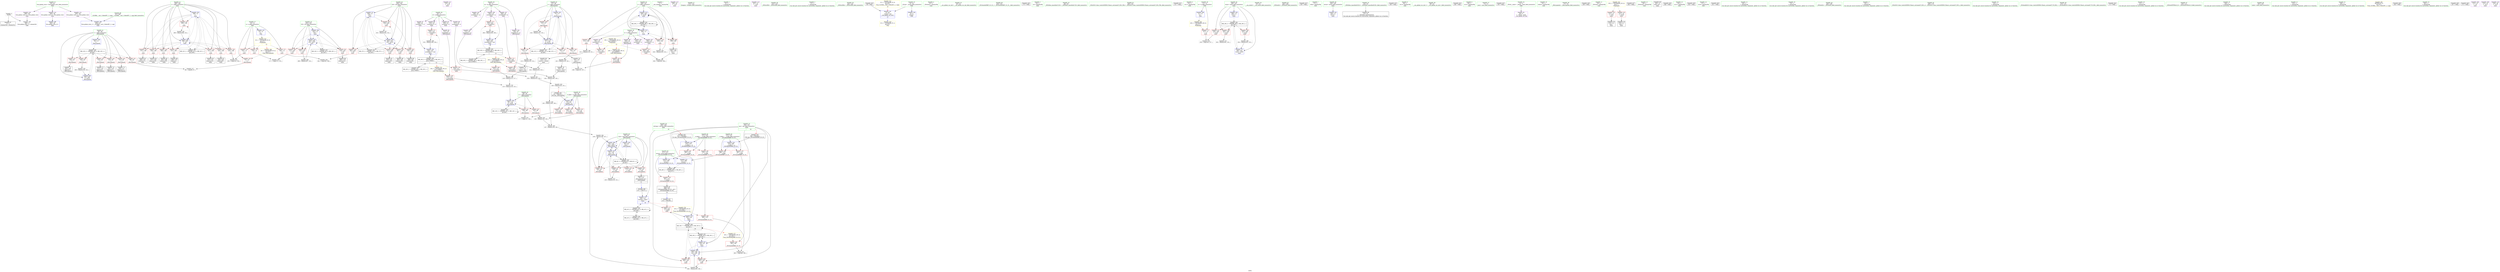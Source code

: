 digraph "SVFG" {
	label="SVFG";

	Node0x557eec2b1860 [shape=record,color=grey,label="{NodeID: 0\nNullPtr}"];
	Node0x557eec2b1860 -> Node0x557eec2c73a0[style=solid];
	Node0x557eec2b1860 -> Node0x557eec2ce980[style=solid];
	Node0x557eec2c8d30 [shape=record,color=blue,label="{NodeID: 194\n85\<--12\ni\<--\n_Z8tryspeedx\n}"];
	Node0x557eec2c8d30 -> Node0x557eec2e8570[style=dashed];
	Node0x557eec2c56b0 [shape=record,color=purple,label="{NodeID: 111\n219\<--30\n\<--.str.4\nmain\n}"];
	Node0x557eec2c3f80 [shape=record,color=green,label="{NodeID: 28\n16\<--17\nd\<--d_field_insensitive\nGlob }"];
	Node0x557eec2c3f80 -> Node0x557eec2c89f0[style=solid];
	Node0x557eec2c3f80 -> Node0x557eec2c8ac0[style=solid];
	Node0x557eec2c3f80 -> Node0x557eec2c5aa0[style=solid];
	Node0x557eec2c3f80 -> Node0x557eec2c5b70[style=solid];
	Node0x557eec2c3f80 -> Node0x557eec2c5c40[style=solid];
	Node0x557eec2d7360 [shape=record,color=grey,label="{NodeID: 305\n330 = Binary(329, 155, )\n}"];
	Node0x557eec2d7360 -> Node0x557eec2d0e10[style=solid];
	Node0x557eec2cbf20 [shape=record,color=red,label="{NodeID: 139\n141\<--87\n\<--j\n_Z8tryspeedx\n}"];
	Node0x557eec2cbf20 -> Node0x557eec2d74e0[style=solid];
	Node0x557eec2c6960 [shape=record,color=green,label="{NodeID: 56\n208\<--209\nref.tmp\<--ref.tmp_field_insensitive\nmain\n|{|<s1>16}}"];
	Node0x557eec2c6960 -> Node0x557eec2d0c70[style=solid];
	Node0x557eec2c6960:s1 -> Node0x557eec304290[style=solid,color=red];
	Node0x557eec2e5e70 [shape=record,color=black,label="{NodeID: 333\nMR_35V_2 = PHI(MR_35V_4, MR_35V_1, )\npts\{203 \}\n}"];
	Node0x557eec2e5e70 -> Node0x557eec2c9890[style=dashed];
	Node0x557eec2cd5e0 [shape=record,color=red,label="{NodeID: 167\n334\<--204\n\<--i29\nmain\n}"];
	Node0x557eec2cd5e0 -> Node0x557eec2d7660[style=solid];
	Node0x557eec2c81d0 [shape=record,color=black,label="{NodeID: 84\n257\<--256\nidxprom16\<--\nmain\n}"];
	Node0x557eec2c24d0 [shape=record,color=green,label="{NodeID: 1\n7\<--1\n__dso_handle\<--dummyObj\nGlob }"];
	Node0x557eec2c8e00 [shape=record,color=blue,label="{NodeID: 195\n87\<--12\nj\<--\n_Z8tryspeedx\n}"];
	Node0x557eec2c8e00 -> Node0x557eec2cbd80[style=dashed];
	Node0x557eec2c8e00 -> Node0x557eec2cbe50[style=dashed];
	Node0x557eec2c8e00 -> Node0x557eec2cbf20[style=dashed];
	Node0x557eec2c8e00 -> Node0x557eec2cbff0[style=dashed];
	Node0x557eec2c8e00 -> Node0x557eec2c9140[style=dashed];
	Node0x557eec2c8e00 -> Node0x557eec2e8a70[style=dashed];
	Node0x557eec2c5780 [shape=record,color=purple,label="{NodeID: 112\n338\<--35\n\<--.str.5\nmain\n}"];
	Node0x557eec2c4080 [shape=record,color=green,label="{NodeID: 29\n18\<--19\nh\<--h_field_insensitive\nGlob }"];
	Node0x557eec2c4080 -> Node0x557eec2c5d10[style=solid];
	Node0x557eec2c4080 -> Node0x557eec2c5de0[style=solid];
	Node0x557eec2c4080 -> Node0x557eec2c5eb0[style=solid];
	Node0x557eec2c4080 -> Node0x557eec2c5f80[style=solid];
	Node0x557eec2d74e0 [shape=record,color=grey,label="{NodeID: 306\n142 = Binary(116, 141, )\n}"];
	Node0x557eec2d74e0 -> Node0x557eec2c7b50[style=solid];
	Node0x557eec2cbff0 [shape=record,color=red,label="{NodeID: 140\n153\<--87\n\<--j\n_Z8tryspeedx\n}"];
	Node0x557eec2cbff0 -> Node0x557eec2d6a60[style=solid];
	Node0x557eec2c6a30 [shape=record,color=green,label="{NodeID: 57\n215\<--216\nfreopen\<--freopen_field_insensitive\n}"];
	Node0x557eec2e6370 [shape=record,color=black,label="{NodeID: 334\nMR_37V_2 = PHI(MR_37V_4, MR_37V_1, )\npts\{205 \}\n}"];
	Node0x557eec2e6370 -> Node0x557eec2c9b00[style=dashed];
	Node0x557eec2cd6b0 [shape=record,color=red,label="{NodeID: 168\n299\<--206\n\<--j\nmain\n}"];
	Node0x557eec2cd6b0 -> Node0x557eec2c8440[style=solid];
	Node0x557eec2c82a0 [shape=record,color=black,label="{NodeID: 85\n261\<--260\nidxprom18\<--\nmain\n}"];
	Node0x557eec2b0890 [shape=record,color=green,label="{NodeID: 2\n9\<--1\n\<--dummyObj\nCan only get source location for instruction, argument, global var or function.}"];
	Node0x557eec2c8ed0 [shape=record,color=blue,label="{NodeID: 196\n89\<--123\nc\<--mul9\n_Z8tryspeedx\n}"];
	Node0x557eec2c8ed0 -> Node0x557eec2cc0c0[style=dashed];
	Node0x557eec2c8ed0 -> Node0x557eec2cc190[style=dashed];
	Node0x557eec2c8ed0 -> Node0x557eec2c8ed0[style=dashed];
	Node0x557eec2c8ed0 -> Node0x557eec2e8f70[style=dashed];
	Node0x557eec2c5850 [shape=record,color=purple,label="{NodeID: 113\n347\<--37\n\<--.str.6\nmain\n}"];
	Node0x557eec2c4180 [shape=record,color=green,label="{NodeID: 30\n20\<--21\nm\<--m_field_insensitive\nGlob }"];
	Node0x557eec2c4180 -> Node0x557eec2c6050[style=solid];
	Node0x557eec2c4180 -> Node0x557eec2c6120[style=solid];
	Node0x557eec2c4180 -> Node0x557eec2c61f0[style=solid];
	Node0x557eec2c4180 -> Node0x557eec2c52a0[style=solid];
	Node0x557eec2c4180 -> Node0x557eec2c5370[style=solid];
	Node0x557eec2d7660 [shape=record,color=grey,label="{NodeID: 307\n335 = Binary(334, 155, )\n}"];
	Node0x557eec2d7660 -> Node0x557eec2d0ee0[style=solid];
	Node0x557eec2cc0c0 [shape=record,color=red,label="{NodeID: 141\n126\<--89\n\<--c\n_Z8tryspeedx\n}"];
	Node0x557eec2cc0c0 -> Node0x557eec2d8b60[style=solid];
	Node0x557eec2c6b30 [shape=record,color=green,label="{NodeID: 58\n222\<--223\n_ZNSirsERi\<--_ZNSirsERi_field_insensitive\n}"];
	Node0x557eec2e6870 [shape=record,color=black,label="{NodeID: 335\nMR_39V_2 = PHI(MR_39V_3, MR_39V_1, )\npts\{207 \}\n}"];
	Node0x557eec2e6870 -> Node0x557eec2d0ba0[style=dashed];
	Node0x557eec2e6870 -> Node0x557eec2e6870[style=dashed];
	Node0x557eec2cd780 [shape=record,color=red,label="{NodeID: 169\n311\<--206\n\<--j\nmain\n}"];
	Node0x557eec2cd780 -> Node0x557eec2d65e0[style=solid];
	Node0x557eec2c8370 [shape=record,color=black,label="{NodeID: 86\n280\<--279\nidxprom24\<--\nmain\n}"];
	Node0x557eec2b7430 [shape=record,color=green,label="{NodeID: 3\n12\<--1\n\<--dummyObj\nCan only get source location for instruction, argument, global var or function.}"];
	Node0x557eec2c8fa0 [shape=record,color=blue,label="{NodeID: 197\n83\<--130\nsum\<--inc\n_Z8tryspeedx\n}"];
	Node0x557eec2c8fa0 -> Node0x557eec2cb560[style=dashed];
	Node0x557eec2c8fa0 -> Node0x557eec2cb630[style=dashed];
	Node0x557eec2c8fa0 -> Node0x557eec2c8fa0[style=dashed];
	Node0x557eec2c8fa0 -> Node0x557eec2c9070[style=dashed];
	Node0x557eec2c8fa0 -> Node0x557eec2e8480[style=dashed];
	Node0x557eec2c5920 [shape=record,color=purple,label="{NodeID: 114\n404\<--39\nllvm.global_ctors_0\<--llvm.global_ctors\nGlob }"];
	Node0x557eec2c5920 -> Node0x557eec2ce780[style=solid];
	Node0x557eec2c4280 [shape=record,color=green,label="{NodeID: 31\n39\<--43\nllvm.global_ctors\<--llvm.global_ctors_field_insensitive\nGlob }"];
	Node0x557eec2c4280 -> Node0x557eec2c5920[style=solid];
	Node0x557eec2c4280 -> Node0x557eec2cabb0[style=solid];
	Node0x557eec2c4280 -> Node0x557eec2cac40[style=solid];
	Node0x557eec2d77e0 [shape=record,color=grey,label="{NodeID: 308\n288 = Binary(287, 155, )\n}"];
	Node0x557eec2d77e0 -> Node0x557eec2c9a30[style=solid];
	Node0x557eec2cc190 [shape=record,color=red,label="{NodeID: 142\n135\<--89\n\<--c\n_Z8tryspeedx\n}"];
	Node0x557eec2cc190 -> Node0x557eec2d7ae0[style=solid];
	Node0x557eec2c6c30 [shape=record,color=green,label="{NodeID: 59\n241\<--242\n_ZNSirsERx\<--_ZNSirsERx_field_insensitive\n}"];
	Node0x557eec2f33c0 [shape=record,color=yellow,style=double,label="{NodeID: 419\n2V_2 = CSCHI(MR_2V_1)\npts\{10 \}\nCS[]}"];
	Node0x557eec2e6d70 [shape=record,color=black,label="{NodeID: 336\nMR_41V_2 = PHI(MR_41V_3, MR_41V_1, )\npts\{209 \}\n}"];
	Node0x557eec2e6d70 -> Node0x557eec2e4570[style=dashed];
	Node0x557eec2cd850 [shape=record,color=red,label="{NodeID: 170\n329\<--206\n\<--j\nmain\n}"];
	Node0x557eec2cd850 -> Node0x557eec2d7360[style=solid];
	Node0x557eec2c8440 [shape=record,color=black,label="{NodeID: 87\n300\<--299\nconv\<--\nmain\n}"];
	Node0x557eec2c8440 -> Node0x557eec2d83e0[style=solid];
	Node0x557eec2b74c0 [shape=record,color=green,label="{NodeID: 4\n22\<--1\n_ZSt4cerr\<--dummyObj\nGlob }"];
	Node0x557eec2c9070 [shape=record,color=blue,label="{NodeID: 198\n83\<--149\nsum\<--add17\n_Z8tryspeedx\n}"];
	Node0x557eec2c9070 -> Node0x557eec2cb560[style=dashed];
	Node0x557eec2c9070 -> Node0x557eec2cb630[style=dashed];
	Node0x557eec2c9070 -> Node0x557eec2c8fa0[style=dashed];
	Node0x557eec2c9070 -> Node0x557eec2c9070[style=dashed];
	Node0x557eec2c9070 -> Node0x557eec2e8480[style=dashed];
	Node0x557eec2cabb0 [shape=record,color=purple,label="{NodeID: 115\n405\<--39\nllvm.global_ctors_1\<--llvm.global_ctors\nGlob }"];
	Node0x557eec2cabb0 -> Node0x557eec2ce880[style=solid];
	Node0x557eec2c4380 [shape=record,color=green,label="{NodeID: 32\n44\<--45\n__cxx_global_var_init\<--__cxx_global_var_init_field_insensitive\n}"];
	Node0x557eec2d7960 [shape=record,color=grey,label="{NodeID: 309\n284 = Binary(283, 282, )\n}"];
	Node0x557eec2d7960 -> Node0x557eec2c9960[style=solid];
	Node0x557eec2cc260 [shape=record,color=red,label="{NodeID: 143\n107\<--106\n\<--arrayidx\n_Z8tryspeedx\n}"];
	Node0x557eec2cc260 -> Node0x557eec2d80e0[style=solid];
	Node0x557eec2c6d30 [shape=record,color=green,label="{NodeID: 60\n324\<--325\n_ZSt3minIxERKT_S2_S2_\<--_ZSt3minIxERKT_S2_S2__field_insensitive\n}"];
	Node0x557eebf37970 [shape=record,color=black,label="{NodeID: 420\n173 = PHI()\n}"];
	Node0x557eec2e7270 [shape=record,color=black,label="{NodeID: 337\nMR_16V_2 = PHI(MR_16V_3, MR_16V_1, )\npts\{170000 \}\n}"];
	Node0x557eec2e7270 -> Node0x557eec2e9970[style=dashed];
	Node0x557eec2cd920 [shape=record,color=red,label="{NodeID: 171\n254\<--253\n\<--arrayidx15\nmain\n}"];
	Node0x557eec2cd920 -> Node0x557eec2d5b60[style=solid];
	Node0x557eec2c8510 [shape=record,color=black,label="{NodeID: 88\n302\<--301\nidxprom34\<--\nmain\n}"];
	Node0x557eec2c2d40 [shape=record,color=green,label="{NodeID: 5\n23\<--1\n.str\<--dummyObj\nGlob }"];
	Node0x557eec2ed740 [shape=record,color=yellow,style=double,label="{NodeID: 365\n18V_1 = ENCHI(MR_18V_0)\npts\{190000 \}\nFun[main]|{|<s2>15}}"];
	Node0x557eec2ed740 -> Node0x557eec2cdac0[style=dashed];
	Node0x557eec2ed740 -> Node0x557eec2cdb90[style=dashed];
	Node0x557eec2ed740:s2 -> Node0x557eec2ee060[style=dashed,color=red];
	Node0x557eec2c9140 [shape=record,color=blue,label="{NodeID: 199\n87\<--154\nj\<--inc18\n_Z8tryspeedx\n}"];
	Node0x557eec2c9140 -> Node0x557eec2cbd80[style=dashed];
	Node0x557eec2c9140 -> Node0x557eec2cbe50[style=dashed];
	Node0x557eec2c9140 -> Node0x557eec2cbf20[style=dashed];
	Node0x557eec2c9140 -> Node0x557eec2cbff0[style=dashed];
	Node0x557eec2c9140 -> Node0x557eec2c9140[style=dashed];
	Node0x557eec2c9140 -> Node0x557eec2e8a70[style=dashed];
	Node0x557eec2cac40 [shape=record,color=purple,label="{NodeID: 116\n406\<--39\nllvm.global_ctors_2\<--llvm.global_ctors\nGlob }"];
	Node0x557eec2cac40 -> Node0x557eec2ce980[style=solid];
	Node0x557eec2c4480 [shape=record,color=green,label="{NodeID: 33\n48\<--49\n_ZNSt8ios_base4InitC1Ev\<--_ZNSt8ios_base4InitC1Ev_field_insensitive\n}"];
	Node0x557eec2d7ae0 [shape=record,color=grey,label="{NodeID: 310\n136 = Binary(134, 135, )\n}"];
	Node0x557eec2d7ae0 -> Node0x557eec2d6ee0[style=solid];
	Node0x557eec2cc330 [shape=record,color=red,label="{NodeID: 144\n113\<--112\n\<--arrayidx5\n_Z8tryspeedx\n}"];
	Node0x557eec2cc330 -> Node0x557eec2d5ce0[style=solid];
	Node0x557eec2c6e30 [shape=record,color=green,label="{NodeID: 61\n340\<--341\n_ZStlsISt11char_traitsIcEERSt13basic_ostreamIcT_ES5_PKc\<--_ZStlsISt11char_traitsIcEERSt13basic_ostreamIcT_ES5_PKc_field_insensitive\n}"];
	Node0x557eec3034e0 [shape=record,color=black,label="{NodeID: 421\n221 = PHI()\n}"];
	Node0x557eec2e7770 [shape=record,color=black,label="{NodeID: 338\nMR_20V_2 = PHI(MR_20V_3, MR_20V_1, )\npts\{210000 \}\n}"];
	Node0x557eec2e7770 -> Node0x557eec2e9e70[style=dashed];
	Node0x557eec2cd9f0 [shape=record,color=red,label="{NodeID: 172\n263\<--262\n\<--arrayidx19\nmain\n}"];
	Node0x557eec2cd9f0 -> Node0x557eec2d6be0[style=solid];
	Node0x557eec2c85e0 [shape=record,color=black,label="{NodeID: 89\n308\<--307\nidxprom38\<--\nmain\n}"];
	Node0x557eec2c2dd0 [shape=record,color=green,label="{NodeID: 6\n25\<--1\n.str.2\<--dummyObj\nGlob }"];
	Node0x557eec2c9210 [shape=record,color=blue,label="{NodeID: 200\n85\<--160\ni\<--inc20\n_Z8tryspeedx\n}"];
	Node0x557eec2c9210 -> Node0x557eec2e8570[style=dashed];
	Node0x557eec2cad40 [shape=record,color=red,label="{NodeID: 117\n227\<--11\n\<--tc\nmain\n}"];
	Node0x557eec2cad40 -> Node0x557eec2d86e0[style=solid];
	Node0x557eec2c4580 [shape=record,color=green,label="{NodeID: 34\n54\<--55\n__cxa_atexit\<--__cxa_atexit_field_insensitive\n}"];
	Node0x557eec2d7c60 [shape=record,color=grey,label="{NodeID: 311\n130 = Binary(129, 131, )\n}"];
	Node0x557eec2d7c60 -> Node0x557eec2c8fa0[style=solid];
	Node0x557eec2cc400 [shape=record,color=red,label="{NodeID: 145\n122\<--121\n\<--arrayidx8\n_Z8tryspeedx\n}"];
	Node0x557eec2cc400 -> Node0x557eec2d5e60[style=solid];
	Node0x557eec2c6f30 [shape=record,color=green,label="{NodeID: 62\n345\<--346\n_ZNSolsEi\<--_ZNSolsEi_field_insensitive\n}"];
	Node0x557eec3035e0 [shape=record,color=black,label="{NodeID: 422\n230 = PHI()\n}"];
	Node0x557eec2e8480 [shape=record,color=black,label="{NodeID: 339\nMR_8V_3 = PHI(MR_8V_4, MR_8V_2, )\npts\{84 \}\n}"];
	Node0x557eec2e8480 -> Node0x557eec2cb560[style=dashed];
	Node0x557eec2e8480 -> Node0x557eec2cb630[style=dashed];
	Node0x557eec2e8480 -> Node0x557eec2cb700[style=dashed];
	Node0x557eec2e8480 -> Node0x557eec2cb7d0[style=dashed];
	Node0x557eec2e8480 -> Node0x557eec2c8fa0[style=dashed];
	Node0x557eec2e8480 -> Node0x557eec2c9070[style=dashed];
	Node0x557eec2e8480 -> Node0x557eec2e8480[style=dashed];
	Node0x557eec2cdac0 [shape=record,color=red,label="{NodeID: 173\n282\<--281\n\<--arrayidx25\nmain\n}"];
	Node0x557eec2cdac0 -> Node0x557eec2d7960[style=solid];
	Node0x557eec2c86b0 [shape=record,color=black,label="{NodeID: 90\n313\<--312\nconv41\<--mul40\nmain\n}"];
	Node0x557eec2c86b0 -> Node0x557eec2d6760[style=solid];
	Node0x557eec2c2e60 [shape=record,color=green,label="{NodeID: 7\n27\<--1\nstdin\<--dummyObj\nGlob }"];
	Node0x557eec2c92e0 [shape=record,color=blue,label="{NodeID: 201\n194\<--12\nretval\<--\nmain\n}"];
	Node0x557eec2cae10 [shape=record,color=red,label="{NodeID: 118\n97\<--14\n\<--n\n_Z8tryspeedx\n}"];
	Node0x557eec2cae10 -> Node0x557eec2d8560[style=solid];
	Node0x557eec2c4680 [shape=record,color=green,label="{NodeID: 35\n53\<--59\n_ZNSt8ios_base4InitD1Ev\<--_ZNSt8ios_base4InitD1Ev_field_insensitive\n}"];
	Node0x557eec2c4680 -> Node0x557eec2c7570[style=solid];
	Node0x557eec2d7de0 [shape=record,color=grey,label="{NodeID: 312\n343 = Binary(342, 155, )\n}"];
	Node0x557eec2cc4d0 [shape=record,color=red,label="{NodeID: 146\n140\<--139\n\<--arrayidx12\n_Z8tryspeedx\n}"];
	Node0x557eec2cc4d0 -> Node0x557eec2d5fe0[style=solid];
	Node0x557eec2c7030 [shape=record,color=green,label="{NodeID: 63\n371\<--372\nretval\<--retval_field_insensitive\n_ZSt3minIxERKT_S2_S2_\n}"];
	Node0x557eec2c7030 -> Node0x557eec2cded0[style=solid];
	Node0x557eec2c7030 -> Node0x557eec2d1220[style=solid];
	Node0x557eec2c7030 -> Node0x557eec2d12f0[style=solid];
	Node0x557eec3036e0 [shape=record,color=black,label="{NodeID: 423\n240 = PHI()\n}"];
	Node0x557eec2e8570 [shape=record,color=black,label="{NodeID: 340\nMR_10V_3 = PHI(MR_10V_4, MR_10V_2, )\npts\{86 \}\n}"];
	Node0x557eec2e8570 -> Node0x557eec2cb8a0[style=dashed];
	Node0x557eec2e8570 -> Node0x557eec2cb970[style=dashed];
	Node0x557eec2e8570 -> Node0x557eec2cba40[style=dashed];
	Node0x557eec2e8570 -> Node0x557eec2cbb10[style=dashed];
	Node0x557eec2e8570 -> Node0x557eec2cbbe0[style=dashed];
	Node0x557eec2e8570 -> Node0x557eec2cbcb0[style=dashed];
	Node0x557eec2e8570 -> Node0x557eec2c9210[style=dashed];
	Node0x557eec2cdb90 [shape=record,color=red,label="{NodeID: 174\n304\<--303\n\<--arrayidx35\nmain\n}"];
	Node0x557eec2cdb90 -> Node0x557eec2d83e0[style=solid];
	Node0x557eec2c8780 [shape=record,color=black,label="{NodeID: 91\n316\<--315\nidxprom43\<--\nmain\n}"];
	Node0x557eec2c2ef0 [shape=record,color=green,label="{NodeID: 8\n28\<--1\n.str.3\<--dummyObj\nGlob }"];
	Node0x557eec2eda10 [shape=record,color=yellow,style=double,label="{NodeID: 368\n4V_1 = ENCHI(MR_4V_0)\npts\{15 \}\nFun[_Z8tryspeedx]}"];
	Node0x557eec2eda10 -> Node0x557eec2cae10[style=dashed];
	Node0x557eec2c93b0 [shape=record,color=blue,label="{NodeID: 202\n196\<--12\ntnum\<--\nmain\n}"];
	Node0x557eec2c93b0 -> Node0x557eec2e4f70[style=dashed];
	Node0x557eec2caee0 [shape=record,color=red,label="{NodeID: 119\n234\<--14\n\<--n\nmain\n}"];
	Node0x557eec2caee0 -> Node0x557eec2d8260[style=solid];
	Node0x557eec2c4780 [shape=record,color=green,label="{NodeID: 36\n66\<--67\n__cxx_global_var_init.1\<--__cxx_global_var_init.1_field_insensitive\n}"];
	Node0x557eec2d7f60 [shape=record,color=grey,label="{NodeID: 313\n383 = cmp(380, 382, )\n}"];
	Node0x557eec2cc5a0 [shape=record,color=red,label="{NodeID: 147\n226\<--196\n\<--tnum\nmain\n}"];
	Node0x557eec2cc5a0 -> Node0x557eec2d86e0[style=solid];
	Node0x557eec2c7100 [shape=record,color=green,label="{NodeID: 64\n373\<--374\n__a.addr\<--__a.addr_field_insensitive\n_ZSt3minIxERKT_S2_S2_\n}"];
	Node0x557eec2c7100 -> Node0x557eec2cdfa0[style=solid];
	Node0x557eec2c7100 -> Node0x557eec2ce070[style=solid];
	Node0x557eec2c7100 -> Node0x557eec2d1080[style=solid];
	Node0x557eec303840 [shape=record,color=black,label="{NodeID: 424\n246 = PHI()\n}"];
	Node0x557eec2e8a70 [shape=record,color=black,label="{NodeID: 341\nMR_12V_2 = PHI(MR_12V_4, MR_12V_1, )\npts\{88 \}\n}"];
	Node0x557eec2e8a70 -> Node0x557eec2c8e00[style=dashed];
	Node0x557eec2cdc60 [shape=record,color=red,label="{NodeID: 175\n310\<--309\n\<--arrayidx39\nmain\n}"];
	Node0x557eec2cdc60 -> Node0x557eec2d6760[style=solid];
	Node0x557eec2c8850 [shape=record,color=black,label="{NodeID: 92\n368\<--391\n_ZSt3minIxERKT_S2_S2__ret\<--\n_ZSt3minIxERKT_S2_S2_\n|{<s0>16}}"];
	Node0x557eec2c8850:s0 -> Node0x557eec304980[style=solid,color=blue];
	Node0x557eec2c2f80 [shape=record,color=green,label="{NodeID: 9\n30\<--1\n.str.4\<--dummyObj\nGlob }"];
	Node0x557eec2c9480 [shape=record,color=blue,label="{NodeID: 203\n198\<--12\ni\<--\nmain\n}"];
	Node0x557eec2c9480 -> Node0x557eec2cc810[style=dashed];
	Node0x557eec2c9480 -> Node0x557eec2cc8e0[style=dashed];
	Node0x557eec2c9480 -> Node0x557eec2cc9b0[style=dashed];
	Node0x557eec2c9480 -> Node0x557eec2cca80[style=dashed];
	Node0x557eec2c9480 -> Node0x557eec2ccb50[style=dashed];
	Node0x557eec2c9480 -> Node0x557eec2ccc20[style=dashed];
	Node0x557eec2c9480 -> Node0x557eec2cccf0[style=dashed];
	Node0x557eec2c9480 -> Node0x557eec2ccdc0[style=dashed];
	Node0x557eec2c9480 -> Node0x557eec2c96f0[style=dashed];
	Node0x557eec2c9480 -> Node0x557eec2e5470[style=dashed];
	Node0x557eec2cafb0 [shape=record,color=red,label="{NodeID: 120\n276\<--14\n\<--n\nmain\n}"];
	Node0x557eec2cafb0 -> Node0x557eec2d8860[style=solid];
	Node0x557eec2c4880 [shape=record,color=green,label="{NodeID: 37\n71\<--72\nacos\<--acos_field_insensitive\n}"];
	Node0x557eec2d80e0 [shape=record,color=grey,label="{NodeID: 314\n108 = cmp(103, 107, )\n}"];
	Node0x557eec2cc670 [shape=record,color=red,label="{NodeID: 148\n342\<--196\n\<--tnum\nmain\n}"];
	Node0x557eec2cc670 -> Node0x557eec2d7de0[style=solid];
	Node0x557eec2c71d0 [shape=record,color=green,label="{NodeID: 65\n375\<--376\n__b.addr\<--__b.addr_field_insensitive\n_ZSt3minIxERKT_S2_S2_\n}"];
	Node0x557eec2c71d0 -> Node0x557eec2ce140[style=solid];
	Node0x557eec2c71d0 -> Node0x557eec2ce210[style=solid];
	Node0x557eec2c71d0 -> Node0x557eec2d1150[style=solid];
	Node0x557eec303940 [shape=record,color=black,label="{NodeID: 425\n250 = PHI()\n}"];
	Node0x557eec2e8f70 [shape=record,color=black,label="{NodeID: 342\nMR_14V_2 = PHI(MR_14V_3, MR_14V_1, )\npts\{90 \}\n}"];
	Node0x557eec2e8f70 -> Node0x557eec2c8ed0[style=dashed];
	Node0x557eec2e8f70 -> Node0x557eec2e8f70[style=dashed];
	Node0x557eec2cdd30 [shape=record,color=red,label="{NodeID: 176\n318\<--317\n\<--arrayidx44\nmain\n}"];
	Node0x557eec2cdd30 -> Node0x557eec2d6d60[style=solid];
	Node0x557eec2c8920 [shape=record,color=purple,label="{NodeID: 93\n50\<--4\n\<--_ZStL8__ioinit\n__cxx_global_var_init\n}"];
	Node0x557eec2c3010 [shape=record,color=green,label="{NodeID: 10\n32\<--1\nstdout\<--dummyObj\nGlob }"];
	Node0x557eec2c9550 [shape=record,color=blue,label="{NodeID: 204\n258\<--255\narrayidx17\<--sub\nmain\n}"];
	Node0x557eec2c9550 -> Node0x557eec2e9970[style=dashed];
	Node0x557eec2cb080 [shape=record,color=red,label="{NodeID: 121\n294\<--14\n\<--n\nmain\n}"];
	Node0x557eec2cb080 -> Node0x557eec2d89e0[style=solid];
	Node0x557eec2c4980 [shape=record,color=green,label="{NodeID: 38\n77\<--78\n_Z8tryspeedx\<--_Z8tryspeedx_field_insensitive\n}"];
	Node0x557eec2d8260 [shape=record,color=grey,label="{NodeID: 315\n235 = cmp(233, 234, )\n}"];
	Node0x557eec2cc740 [shape=record,color=red,label="{NodeID: 149\n353\<--196\n\<--tnum\nmain\n}"];
	Node0x557eec2cc740 -> Node0x557eec2d59e0[style=solid];
	Node0x557eec2c72a0 [shape=record,color=green,label="{NodeID: 66\n41\<--399\n_GLOBAL__sub_I_GlebsHP_2_1.cpp\<--_GLOBAL__sub_I_GlebsHP_2_1.cpp_field_insensitive\n}"];
	Node0x557eec2c72a0 -> Node0x557eec2ce880[style=solid];
	Node0x557eec303a10 [shape=record,color=black,label="{NodeID: 426\n339 = PHI()\n}"];
	Node0x557eec2cde00 [shape=record,color=red,label="{NodeID: 177\n326\<--323\n\<--call48\nmain\n}"];
	Node0x557eec2cde00 -> Node0x557eec2d0d40[style=solid];
	Node0x557eec2c89f0 [shape=record,color=purple,label="{NodeID: 94\n121\<--16\narrayidx8\<--d\n_Z8tryspeedx\n}"];
	Node0x557eec2c89f0 -> Node0x557eec2cc400[style=solid];
	Node0x557eec2c30a0 [shape=record,color=green,label="{NodeID: 11\n33\<--1\n_ZSt3cin\<--dummyObj\nGlob }"];
	Node0x557eec2d59e0 [shape=record,color=grey,label="{NodeID: 288\n354 = Binary(353, 155, )\n}"];
	Node0x557eec2d59e0 -> Node0x557eec2d0fb0[style=solid];
	Node0x557eec2c9620 [shape=record,color=blue,label="{NodeID: 205\n262\<--264\narrayidx19\<--mul\nmain\n}"];
	Node0x557eec2c9620 -> Node0x557eec2e9e70[style=dashed];
	Node0x557eec2cb150 [shape=record,color=red,label="{NodeID: 122\n211\<--27\n\<--stdin\nmain\n}"];
	Node0x557eec2cb150 -> Node0x557eec2c7cf0[style=solid];
	Node0x557eec2c4a80 [shape=record,color=green,label="{NodeID: 39\n81\<--82\nrt.addr\<--rt.addr_field_insensitive\n_Z8tryspeedx\n}"];
	Node0x557eec2c4a80 -> Node0x557eec2cb2f0[style=solid];
	Node0x557eec2c4a80 -> Node0x557eec2cb3c0[style=solid];
	Node0x557eec2c4a80 -> Node0x557eec2cb490[style=solid];
	Node0x557eec2c4a80 -> Node0x557eec2c8b90[style=solid];
	Node0x557eec2d83e0 [shape=record,color=grey,label="{NodeID: 316\n305 = cmp(300, 304, )\n}"];
	Node0x557eec2cc810 [shape=record,color=red,label="{NodeID: 150\n233\<--198\n\<--i\nmain\n}"];
	Node0x557eec2cc810 -> Node0x557eec2d8260[style=solid];
	Node0x557eec2c73a0 [shape=record,color=black,label="{NodeID: 67\n2\<--3\ndummyVal\<--dummyVal\n}"];
	Node0x557eec303b40 [shape=record,color=black,label="{NodeID: 427\n344 = PHI()\n}"];
	Node0x557eec2e9970 [shape=record,color=black,label="{NodeID: 344\nMR_16V_3 = PHI(MR_16V_4, MR_16V_2, )\npts\{170000 \}\n|{|<s4>15}}"];
	Node0x557eec2e9970 -> Node0x557eec2cd920[style=dashed];
	Node0x557eec2e9970 -> Node0x557eec2cdd30[style=dashed];
	Node0x557eec2e9970 -> Node0x557eec2c9550[style=dashed];
	Node0x557eec2e9970 -> Node0x557eec2e7270[style=dashed];
	Node0x557eec2e9970:s4 -> Node0x557eec2edf80[style=dashed,color=red];
	Node0x557eec2cded0 [shape=record,color=red,label="{NodeID: 178\n391\<--371\n\<--retval\n_ZSt3minIxERKT_S2_S2_\n}"];
	Node0x557eec2cded0 -> Node0x557eec2c8850[style=solid];
	Node0x557eec2c8ac0 [shape=record,color=purple,label="{NodeID: 95\n239\<--16\narrayidx\<--d\nmain\n}"];
	Node0x557eec2c3130 [shape=record,color=green,label="{NodeID: 12\n34\<--1\n_ZSt4cout\<--dummyObj\nGlob }"];
	Node0x557eec2d5b60 [shape=record,color=grey,label="{NodeID: 289\n255 = Binary(146, 254, )\n}"];
	Node0x557eec2d5b60 -> Node0x557eec2c9550[style=solid];
	Node0x557eec2c96f0 [shape=record,color=blue,label="{NodeID: 206\n198\<--269\ni\<--inc\nmain\n}"];
	Node0x557eec2c96f0 -> Node0x557eec2cc810[style=dashed];
	Node0x557eec2c96f0 -> Node0x557eec2cc8e0[style=dashed];
	Node0x557eec2c96f0 -> Node0x557eec2cc9b0[style=dashed];
	Node0x557eec2c96f0 -> Node0x557eec2cca80[style=dashed];
	Node0x557eec2c96f0 -> Node0x557eec2ccb50[style=dashed];
	Node0x557eec2c96f0 -> Node0x557eec2ccc20[style=dashed];
	Node0x557eec2c96f0 -> Node0x557eec2cccf0[style=dashed];
	Node0x557eec2c96f0 -> Node0x557eec2ccdc0[style=dashed];
	Node0x557eec2c96f0 -> Node0x557eec2c96f0[style=dashed];
	Node0x557eec2c96f0 -> Node0x557eec2e5470[style=dashed];
	Node0x557eec2cb220 [shape=record,color=red,label="{NodeID: 123\n217\<--32\n\<--stdout\nmain\n}"];
	Node0x557eec2cb220 -> Node0x557eec2c7dc0[style=solid];
	Node0x557eec2c4b50 [shape=record,color=green,label="{NodeID: 40\n83\<--84\nsum\<--sum_field_insensitive\n_Z8tryspeedx\n}"];
	Node0x557eec2c4b50 -> Node0x557eec2cb560[style=solid];
	Node0x557eec2c4b50 -> Node0x557eec2cb630[style=solid];
	Node0x557eec2c4b50 -> Node0x557eec2cb700[style=solid];
	Node0x557eec2c4b50 -> Node0x557eec2cb7d0[style=solid];
	Node0x557eec2c4b50 -> Node0x557eec2c8c60[style=solid];
	Node0x557eec2c4b50 -> Node0x557eec2c8fa0[style=solid];
	Node0x557eec2c4b50 -> Node0x557eec2c9070[style=solid];
	Node0x557eec2d8560 [shape=record,color=grey,label="{NodeID: 317\n98 = cmp(96, 97, )\n}"];
	Node0x557eec2cc8e0 [shape=record,color=red,label="{NodeID: 151\n237\<--198\n\<--i\nmain\n}"];
	Node0x557eec2cc8e0 -> Node0x557eec2c7e90[style=solid];
	Node0x557eec2c74a0 [shape=record,color=black,label="{NodeID: 68\n193\<--12\nmain_ret\<--\nmain\n}"];
	Node0x557eec303c40 [shape=record,color=black,label="{NodeID: 428\n348 = PHI()\n}"];
	Node0x557eec2e9e70 [shape=record,color=black,label="{NodeID: 345\nMR_20V_3 = PHI(MR_20V_4, MR_20V_2, )\npts\{210000 \}\n|{|<s4>15}}"];
	Node0x557eec2e9e70 -> Node0x557eec2cd9f0[style=dashed];
	Node0x557eec2e9e70 -> Node0x557eec2cdc60[style=dashed];
	Node0x557eec2e9e70 -> Node0x557eec2c9620[style=dashed];
	Node0x557eec2e9e70 -> Node0x557eec2e7770[style=dashed];
	Node0x557eec2e9e70:s4 -> Node0x557eec2ee140[style=dashed,color=red];
	Node0x557eec2cdfa0 [shape=record,color=red,label="{NodeID: 179\n381\<--373\n\<--__a.addr\n_ZSt3minIxERKT_S2_S2_\n}"];
	Node0x557eec2cdfa0 -> Node0x557eec2ce3b0[style=solid];
	Node0x557eec2c5aa0 [shape=record,color=purple,label="{NodeID: 96\n253\<--16\narrayidx15\<--d\nmain\n}"];
	Node0x557eec2c5aa0 -> Node0x557eec2cd920[style=solid];
	Node0x557eec2c31c0 [shape=record,color=green,label="{NodeID: 13\n35\<--1\n.str.5\<--dummyObj\nGlob }"];
	Node0x557eec2d5ce0 [shape=record,color=grey,label="{NodeID: 290\n118 = Binary(113, 117, )\n}"];
	Node0x557eec2d5ce0 -> Node0x557eec2d5e60[style=solid];
	Node0x557eec2c97c0 [shape=record,color=blue,label="{NodeID: 207\n200\<--93\nans\<--\nmain\n}"];
	Node0x557eec2c97c0 -> Node0x557eec2cce90[style=dashed];
	Node0x557eec2c97c0 -> Node0x557eec2ccf60[style=dashed];
	Node0x557eec2c97c0 -> Node0x557eec2c9960[style=dashed];
	Node0x557eec2c97c0 -> Node0x557eec2e5970[style=dashed];
	Node0x557eec2c97c0 -> Node0x557eec2ea370[style=dashed];
	Node0x557eec2cb2f0 [shape=record,color=red,label="{NodeID: 124\n125\<--81\n\<--rt.addr\n_Z8tryspeedx\n}"];
	Node0x557eec2cb2f0 -> Node0x557eec2d8b60[style=solid];
	Node0x557eec2c4c20 [shape=record,color=green,label="{NodeID: 41\n85\<--86\ni\<--i_field_insensitive\n_Z8tryspeedx\n}"];
	Node0x557eec2c4c20 -> Node0x557eec2cb8a0[style=solid];
	Node0x557eec2c4c20 -> Node0x557eec2cb970[style=solid];
	Node0x557eec2c4c20 -> Node0x557eec2cba40[style=solid];
	Node0x557eec2c4c20 -> Node0x557eec2cbb10[style=solid];
	Node0x557eec2c4c20 -> Node0x557eec2cbbe0[style=solid];
	Node0x557eec2c4c20 -> Node0x557eec2cbcb0[style=solid];
	Node0x557eec2c4c20 -> Node0x557eec2c8d30[style=solid];
	Node0x557eec2c4c20 -> Node0x557eec2c9210[style=solid];
	Node0x557eec2d86e0 [shape=record,color=grey,label="{NodeID: 318\n228 = cmp(226, 227, )\n}"];
	Node0x557eec2cc9b0 [shape=record,color=red,label="{NodeID: 152\n243\<--198\n\<--i\nmain\n}"];
	Node0x557eec2cc9b0 -> Node0x557eec2c7f60[style=solid];
	Node0x557eec2c7570 [shape=record,color=black,label="{NodeID: 69\n52\<--53\n\<--_ZNSt8ios_base4InitD1Ev\nCan only get source location for instruction, argument, global var or function.}"];
	Node0x557eec303d40 [shape=record,color=black,label="{NodeID: 429\n350 = PHI()\n}"];
	Node0x557eec2ea370 [shape=record,color=black,label="{NodeID: 346\nMR_33V_7 = PHI(MR_33V_8, MR_33V_6, )\npts\{201 \}\n|{|<s5>16}}"];
	Node0x557eec2ea370 -> Node0x557eec2ccf60[style=dashed];
	Node0x557eec2ea370 -> Node0x557eec2cde00[style=dashed];
	Node0x557eec2ea370 -> Node0x557eec2d0d40[style=dashed];
	Node0x557eec2ea370 -> Node0x557eec2e5970[style=dashed];
	Node0x557eec2ea370 -> Node0x557eec2ea370[style=dashed];
	Node0x557eec2ea370:s5 -> Node0x557eec2ee220[style=dashed,color=red];
	Node0x557eec2ce070 [shape=record,color=red,label="{NodeID: 180\n388\<--373\n\<--__a.addr\n_ZSt3minIxERKT_S2_S2_\n}"];
	Node0x557eec2ce070 -> Node0x557eec2d12f0[style=solid];
	Node0x557eec2c5b70 [shape=record,color=purple,label="{NodeID: 97\n258\<--16\narrayidx17\<--d\nmain\n}"];
	Node0x557eec2c5b70 -> Node0x557eec2c9550[style=solid];
	Node0x557eec2c3250 [shape=record,color=green,label="{NodeID: 14\n37\<--1\n.str.6\<--dummyObj\nGlob }"];
	Node0x557eec2edf80 [shape=record,color=yellow,style=double,label="{NodeID: 374\n16V_1 = ENCHI(MR_16V_0)\npts\{170000 \}\nFun[_Z8tryspeedx]}"];
	Node0x557eec2edf80 -> Node0x557eec2cc400[style=dashed];
	Node0x557eec2d5e60 [shape=record,color=grey,label="{NodeID: 291\n123 = Binary(118, 122, )\n}"];
	Node0x557eec2d5e60 -> Node0x557eec2c8ed0[style=solid];
	Node0x557eec2c9890 [shape=record,color=blue,label="{NodeID: 208\n202\<--12\ni20\<--\nmain\n}"];
	Node0x557eec2c9890 -> Node0x557eec2cd030[style=dashed];
	Node0x557eec2c9890 -> Node0x557eec2cd100[style=dashed];
	Node0x557eec2c9890 -> Node0x557eec2cd1d0[style=dashed];
	Node0x557eec2c9890 -> Node0x557eec2c9a30[style=dashed];
	Node0x557eec2c9890 -> Node0x557eec2e5e70[style=dashed];
	Node0x557eec2cb3c0 [shape=record,color=red,label="{NodeID: 125\n134\<--81\n\<--rt.addr\n_Z8tryspeedx\n}"];
	Node0x557eec2cb3c0 -> Node0x557eec2d7ae0[style=solid];
	Node0x557eec2c4cf0 [shape=record,color=green,label="{NodeID: 42\n87\<--88\nj\<--j_field_insensitive\n_Z8tryspeedx\n}"];
	Node0x557eec2c4cf0 -> Node0x557eec2cbd80[style=solid];
	Node0x557eec2c4cf0 -> Node0x557eec2cbe50[style=solid];
	Node0x557eec2c4cf0 -> Node0x557eec2cbf20[style=solid];
	Node0x557eec2c4cf0 -> Node0x557eec2cbff0[style=solid];
	Node0x557eec2c4cf0 -> Node0x557eec2c8e00[style=solid];
	Node0x557eec2c4cf0 -> Node0x557eec2c9140[style=solid];
	Node0x557eec2d8860 [shape=record,color=grey,label="{NodeID: 319\n277 = cmp(275, 276, )\n}"];
	Node0x557eec2cca80 [shape=record,color=red,label="{NodeID: 153\n247\<--198\n\<--i\nmain\n}"];
	Node0x557eec2cca80 -> Node0x557eec2c8030[style=solid];
	Node0x557eec2c7670 [shape=record,color=black,label="{NodeID: 70\n103\<--102\nconv\<--\n_Z8tryspeedx\n}"];
	Node0x557eec2c7670 -> Node0x557eec2d80e0[style=solid];
	Node0x557eec303e40 [shape=record,color=black,label="{NodeID: 430\n351 = PHI()\n}"];
	Node0x557eec2ce140 [shape=record,color=red,label="{NodeID: 181\n379\<--375\n\<--__b.addr\n_ZSt3minIxERKT_S2_S2_\n}"];
	Node0x557eec2ce140 -> Node0x557eec2ce2e0[style=solid];
	Node0x557eec2c5c40 [shape=record,color=purple,label="{NodeID: 98\n317\<--16\narrayidx44\<--d\nmain\n}"];
	Node0x557eec2c5c40 -> Node0x557eec2cdd30[style=solid];
	Node0x557eec2c32e0 [shape=record,color=green,label="{NodeID: 15\n40\<--1\n\<--dummyObj\nCan only get source location for instruction, argument, global var or function.}"];
	Node0x557eec2ee060 [shape=record,color=yellow,style=double,label="{NodeID: 375\n18V_1 = ENCHI(MR_18V_0)\npts\{190000 \}\nFun[_Z8tryspeedx]}"];
	Node0x557eec2ee060 -> Node0x557eec2cc260[style=dashed];
	Node0x557eec2d5fe0 [shape=record,color=grey,label="{NodeID: 292\n144 = Binary(140, 143, )\n}"];
	Node0x557eec2d5fe0 -> Node0x557eec2d62e0[style=solid];
	Node0x557eec2c9960 [shape=record,color=blue,label="{NodeID: 209\n200\<--284\nans\<--add\nmain\n}"];
	Node0x557eec2c9960 -> Node0x557eec2cce90[style=dashed];
	Node0x557eec2c9960 -> Node0x557eec2ccf60[style=dashed];
	Node0x557eec2c9960 -> Node0x557eec2c9960[style=dashed];
	Node0x557eec2c9960 -> Node0x557eec2e5970[style=dashed];
	Node0x557eec2c9960 -> Node0x557eec2ea370[style=dashed];
	Node0x557eec2cb490 [shape=record,color=red,label="{NodeID: 126\n163\<--81\n\<--rt.addr\n_Z8tryspeedx\n}"];
	Node0x557eec2c4dc0 [shape=record,color=green,label="{NodeID: 43\n89\<--90\nc\<--c_field_insensitive\n_Z8tryspeedx\n}"];
	Node0x557eec2c4dc0 -> Node0x557eec2cc0c0[style=solid];
	Node0x557eec2c4dc0 -> Node0x557eec2cc190[style=solid];
	Node0x557eec2c4dc0 -> Node0x557eec2c8ed0[style=solid];
	Node0x557eec2d89e0 [shape=record,color=grey,label="{NodeID: 320\n295 = cmp(293, 294, )\n}"];
	Node0x557eec2ccb50 [shape=record,color=red,label="{NodeID: 154\n251\<--198\n\<--i\nmain\n}"];
	Node0x557eec2ccb50 -> Node0x557eec2c8100[style=solid];
	Node0x557eec2c7740 [shape=record,color=black,label="{NodeID: 71\n105\<--104\nidxprom\<--\n_Z8tryspeedx\n}"];
	Node0x557eec303f10 [shape=record,color=black,label="{NodeID: 431\n80 = PHI(320, )\n0th arg _Z8tryspeedx }"];
	Node0x557eec303f10 -> Node0x557eec2c8b90[style=solid];
	Node0x557eec2ce210 [shape=record,color=red,label="{NodeID: 182\n385\<--375\n\<--__b.addr\n_ZSt3minIxERKT_S2_S2_\n}"];
	Node0x557eec2ce210 -> Node0x557eec2d1220[style=solid];
	Node0x557eec2c5d10 [shape=record,color=purple,label="{NodeID: 99\n106\<--18\narrayidx\<--h\n_Z8tryspeedx\n}"];
	Node0x557eec2c5d10 -> Node0x557eec2cc260[style=solid];
	Node0x557eec2c33b0 [shape=record,color=green,label="{NodeID: 16\n70\<--1\n\<--dummyObj\nCan only get source location for instruction, argument, global var or function.}"];
	Node0x557eec2ee140 [shape=record,color=yellow,style=double,label="{NodeID: 376\n20V_1 = ENCHI(MR_20V_0)\npts\{210000 \}\nFun[_Z8tryspeedx]}"];
	Node0x557eec2ee140 -> Node0x557eec2cc330[style=dashed];
	Node0x557eec2ee140 -> Node0x557eec2cc4d0[style=dashed];
	Node0x557eec2d6160 [shape=record,color=grey,label="{NodeID: 293\n160 = Binary(159, 155, )\n}"];
	Node0x557eec2d6160 -> Node0x557eec2c9210[style=solid];
	Node0x557eec2c9a30 [shape=record,color=blue,label="{NodeID: 210\n202\<--288\ni20\<--inc27\nmain\n}"];
	Node0x557eec2c9a30 -> Node0x557eec2cd030[style=dashed];
	Node0x557eec2c9a30 -> Node0x557eec2cd100[style=dashed];
	Node0x557eec2c9a30 -> Node0x557eec2cd1d0[style=dashed];
	Node0x557eec2c9a30 -> Node0x557eec2c9a30[style=dashed];
	Node0x557eec2c9a30 -> Node0x557eec2e5e70[style=dashed];
	Node0x557eec2cb560 [shape=record,color=red,label="{NodeID: 127\n129\<--83\n\<--sum\n_Z8tryspeedx\n}"];
	Node0x557eec2cb560 -> Node0x557eec2d7c60[style=solid];
	Node0x557eec2c4e90 [shape=record,color=green,label="{NodeID: 44\n165\<--166\n_ZNSolsEx\<--_ZNSolsEx_field_insensitive\n}"];
	Node0x557eec2d8b60 [shape=record,color=grey,label="{NodeID: 321\n127 = cmp(125, 126, )\n}"];
	Node0x557eec2ccc20 [shape=record,color=red,label="{NodeID: 155\n256\<--198\n\<--i\nmain\n}"];
	Node0x557eec2ccc20 -> Node0x557eec2c81d0[style=solid];
	Node0x557eec2c7810 [shape=record,color=black,label="{NodeID: 72\n111\<--110\nidxprom4\<--\n_Z8tryspeedx\n}"];
	Node0x557eec3040d0 [shape=record,color=black,label="{NodeID: 432\n369 = PHI(200, )\n0th arg _ZSt3minIxERKT_S2_S2_ }"];
	Node0x557eec3040d0 -> Node0x557eec2d1080[style=solid];
	Node0x557eec2ce2e0 [shape=record,color=red,label="{NodeID: 183\n380\<--379\n\<--\n_ZSt3minIxERKT_S2_S2_\n}"];
	Node0x557eec2ce2e0 -> Node0x557eec2d7f60[style=solid];
	Node0x557eec2c5de0 [shape=record,color=purple,label="{NodeID: 100\n245\<--18\narrayidx9\<--h\nmain\n}"];
	Node0x557eec2c3480 [shape=record,color=green,label="{NodeID: 17\n93\<--1\n\<--dummyObj\nCan only get source location for instruction, argument, global var or function.}"];
	Node0x557eec2ee220 [shape=record,color=yellow,style=double,label="{NodeID: 377\n33V_1 = ENCHI(MR_33V_0)\npts\{201 \}\nFun[_ZSt3minIxERKT_S2_S2_]}"];
	Node0x557eec2ee220 -> Node0x557eec2ce3b0[style=dashed];
	Node0x557eec2d62e0 [shape=record,color=grey,label="{NodeID: 294\n145 = Binary(146, 144, )\n}"];
	Node0x557eec2d62e0 -> Node0x557eec2d6ee0[style=solid];
	Node0x557eec2c9b00 [shape=record,color=blue,label="{NodeID: 211\n204\<--12\ni29\<--\nmain\n}"];
	Node0x557eec2c9b00 -> Node0x557eec2cd2a0[style=dashed];
	Node0x557eec2c9b00 -> Node0x557eec2cd370[style=dashed];
	Node0x557eec2c9b00 -> Node0x557eec2cd440[style=dashed];
	Node0x557eec2c9b00 -> Node0x557eec2cd510[style=dashed];
	Node0x557eec2c9b00 -> Node0x557eec2cd5e0[style=dashed];
	Node0x557eec2c9b00 -> Node0x557eec2d0ee0[style=dashed];
	Node0x557eec2c9b00 -> Node0x557eec2e6370[style=dashed];
	Node0x557eec2cb630 [shape=record,color=red,label="{NodeID: 128\n148\<--83\n\<--sum\n_Z8tryspeedx\n}"];
	Node0x557eec2cb630 -> Node0x557eec2d71e0[style=solid];
	Node0x557eec2c4f90 [shape=record,color=green,label="{NodeID: 45\n169\<--170\n_ZStlsISt11char_traitsIcEERSt13basic_ostreamIcT_ES5_c\<--_ZStlsISt11char_traitsIcEERSt13basic_ostreamIcT_ES5_c_field_insensitive\n}"];
	Node0x557eec2cccf0 [shape=record,color=red,label="{NodeID: 156\n260\<--198\n\<--i\nmain\n}"];
	Node0x557eec2cccf0 -> Node0x557eec2c82a0[style=solid];
	Node0x557eec2c78e0 [shape=record,color=black,label="{NodeID: 73\n117\<--115\nconv6\<--mul\n_Z8tryspeedx\n}"];
	Node0x557eec2c78e0 -> Node0x557eec2d5ce0[style=solid];
	Node0x557eec304290 [shape=record,color=black,label="{NodeID: 433\n370 = PHI(208, )\n1st arg _ZSt3minIxERKT_S2_S2_ }"];
	Node0x557eec304290 -> Node0x557eec2d1150[style=solid];
	Node0x557eec2ce3b0 [shape=record,color=red,label="{NodeID: 184\n382\<--381\n\<--\n_ZSt3minIxERKT_S2_S2_\n}"];
	Node0x557eec2ce3b0 -> Node0x557eec2d7f60[style=solid];
	Node0x557eec2c5eb0 [shape=record,color=purple,label="{NodeID: 101\n281\<--18\narrayidx25\<--h\nmain\n}"];
	Node0x557eec2c5eb0 -> Node0x557eec2cdac0[style=solid];
	Node0x557eec2c3580 [shape=record,color=green,label="{NodeID: 18\n116\<--1\n\<--dummyObj\nCan only get source location for instruction, argument, global var or function.}"];
	Node0x557eec2ee330 [shape=record,color=yellow,style=double,label="{NodeID: 378\n41V_1 = ENCHI(MR_41V_0)\npts\{209 \}\nFun[_ZSt3minIxERKT_S2_S2_]}"];
	Node0x557eec2ee330 -> Node0x557eec2ce2e0[style=dashed];
	Node0x557eec2d6460 [shape=record,color=grey,label="{NodeID: 295\n269 = Binary(268, 155, )\n}"];
	Node0x557eec2d6460 -> Node0x557eec2c96f0[style=solid];
	Node0x557eec2d0ba0 [shape=record,color=blue,label="{NodeID: 212\n206\<--12\nj\<--\nmain\n}"];
	Node0x557eec2d0ba0 -> Node0x557eec2cd6b0[style=dashed];
	Node0x557eec2d0ba0 -> Node0x557eec2cd780[style=dashed];
	Node0x557eec2d0ba0 -> Node0x557eec2cd850[style=dashed];
	Node0x557eec2d0ba0 -> Node0x557eec2d0ba0[style=dashed];
	Node0x557eec2d0ba0 -> Node0x557eec2d0e10[style=dashed];
	Node0x557eec2d0ba0 -> Node0x557eec2e6870[style=dashed];
	Node0x557eec2cb700 [shape=record,color=red,label="{NodeID: 129\n171\<--83\n\<--sum\n_Z8tryspeedx\n}"];
	Node0x557eec2c5090 [shape=record,color=green,label="{NodeID: 46\n174\<--175\n_ZSt4endlIcSt11char_traitsIcEERSt13basic_ostreamIT_T0_ES6_\<--_ZSt4endlIcSt11char_traitsIcEERSt13basic_ostreamIT_T0_ES6__field_insensitive\n}"];
	Node0x557eec2ccdc0 [shape=record,color=red,label="{NodeID: 157\n268\<--198\n\<--i\nmain\n}"];
	Node0x557eec2ccdc0 -> Node0x557eec2d6460[style=solid];
	Node0x557eec2c79b0 [shape=record,color=black,label="{NodeID: 74\n120\<--119\nidxprom7\<--\n_Z8tryspeedx\n}"];
	Node0x557eec304550 [shape=record,color=black,label="{NodeID: 434\n51 = PHI()\n}"];
	Node0x557eec2ce480 [shape=record,color=blue,label="{NodeID: 185\n8\<--9\n_ZL2pi\<--\nGlob }"];
	Node0x557eec2c5f80 [shape=record,color=purple,label="{NodeID: 102\n303\<--18\narrayidx35\<--h\nmain\n}"];
	Node0x557eec2c5f80 -> Node0x557eec2cdb90[style=solid];
	Node0x557eec2c3680 [shape=record,color=green,label="{NodeID: 19\n131\<--1\n\<--dummyObj\nCan only get source location for instruction, argument, global var or function.}"];
	Node0x557eec2d65e0 [shape=record,color=grey,label="{NodeID: 296\n312 = Binary(116, 311, )\n}"];
	Node0x557eec2d65e0 -> Node0x557eec2c86b0[style=solid];
	Node0x557eec2d0c70 [shape=record,color=blue,label="{NodeID: 213\n208\<--321\nref.tmp\<--call47\nmain\n|{|<s3>16}}"];
	Node0x557eec2d0c70 -> Node0x557eec2cde00[style=dashed];
	Node0x557eec2d0c70 -> Node0x557eec2d0c70[style=dashed];
	Node0x557eec2d0c70 -> Node0x557eec2e4570[style=dashed];
	Node0x557eec2d0c70:s3 -> Node0x557eec2ee330[style=dashed,color=red];
	Node0x557eec2cb7d0 [shape=record,color=red,label="{NodeID: 130\n178\<--83\n\<--sum\n_Z8tryspeedx\n}"];
	Node0x557eec2cb7d0 -> Node0x557eec2c7c20[style=solid];
	Node0x557eec2c5190 [shape=record,color=green,label="{NodeID: 47\n176\<--177\n_ZNSolsEPFRSoS_E\<--_ZNSolsEPFRSoS_E_field_insensitive\n}"];
	Node0x557eec2cce90 [shape=record,color=red,label="{NodeID: 158\n283\<--200\n\<--ans\nmain\n}"];
	Node0x557eec2cce90 -> Node0x557eec2d7960[style=solid];
	Node0x557eec2c7a80 [shape=record,color=black,label="{NodeID: 75\n138\<--137\nidxprom11\<--\n_Z8tryspeedx\n}"];
	Node0x557eec304650 [shape=record,color=black,label="{NodeID: 435\n69 = PHI()\n}"];
	Node0x557eec304650 -> Node0x557eec2cea80[style=solid];
	Node0x557eec2ec170 [shape=record,color=yellow,style=double,label="{NodeID: 352\n2V_1 = ENCHI(MR_2V_0)\npts\{10 \}\nFun[_GLOBAL__sub_I_GlebsHP_2_1.cpp]|{<s0>23}}"];
	Node0x557eec2ec170:s0 -> Node0x557eec2cea80[style=dashed,color=red];
	Node0x557eec2ce580 [shape=record,color=blue,label="{NodeID: 186\n11\<--12\ntc\<--\nGlob }"];
	Node0x557eec2ce580 -> Node0x557eec2ecda0[style=dashed];
	Node0x557eec2c6050 [shape=record,color=purple,label="{NodeID: 103\n112\<--20\narrayidx5\<--m\n_Z8tryspeedx\n}"];
	Node0x557eec2c6050 -> Node0x557eec2cc330[style=solid];
	Node0x557eec2c3780 [shape=record,color=green,label="{NodeID: 20\n146\<--1\n\<--dummyObj\nCan only get source location for instruction, argument, global var or function.}"];
	Node0x557eec2d6760 [shape=record,color=grey,label="{NodeID: 297\n314 = Binary(310, 313, )\n}"];
	Node0x557eec2d6760 -> Node0x557eec2d6d60[style=solid];
	Node0x557eec2d0d40 [shape=record,color=blue,label="{NodeID: 214\n200\<--326\nans\<--\nmain\n}"];
	Node0x557eec2d0d40 -> Node0x557eec2ea370[style=dashed];
	Node0x557eec2cb8a0 [shape=record,color=red,label="{NodeID: 131\n96\<--85\n\<--i\n_Z8tryspeedx\n}"];
	Node0x557eec2cb8a0 -> Node0x557eec2d8560[style=solid];
	Node0x557eec2c62b0 [shape=record,color=green,label="{NodeID: 48\n191\<--192\nmain\<--main_field_insensitive\n}"];
	Node0x557eec2ccf60 [shape=record,color=red,label="{NodeID: 159\n349\<--200\n\<--ans\nmain\n}"];
	Node0x557eec2c7b50 [shape=record,color=black,label="{NodeID: 76\n143\<--142\nconv14\<--mul13\n_Z8tryspeedx\n}"];
	Node0x557eec2c7b50 -> Node0x557eec2d5fe0[style=solid];
	Node0x557eec3047b0 [shape=record,color=black,label="{NodeID: 436\n321 = PHI(79, )\n}"];
	Node0x557eec3047b0 -> Node0x557eec2d0c70[style=solid];
	Node0x557eec2ecc90 [shape=record,color=yellow,style=double,label="{NodeID: 353\n22V_1 = ENCHI(MR_22V_0)\npts\{1 \}\nFun[main]}"];
	Node0x557eec2ecc90 -> Node0x557eec2cb150[style=dashed];
	Node0x557eec2ecc90 -> Node0x557eec2cb220[style=dashed];
	Node0x557eec2ce680 [shape=record,color=blue,label="{NodeID: 187\n14\<--12\nn\<--\nGlob }"];
	Node0x557eec2ce680 -> Node0x557eec2ece80[style=dashed];
	Node0x557eec2c6120 [shape=record,color=purple,label="{NodeID: 104\n139\<--20\narrayidx12\<--m\n_Z8tryspeedx\n}"];
	Node0x557eec2c6120 -> Node0x557eec2cc4d0[style=solid];
	Node0x557eec2c3880 [shape=record,color=green,label="{NodeID: 21\n155\<--1\n\<--dummyObj\nCan only get source location for instruction, argument, global var or function.}"];
	Node0x557eec2d68e0 [shape=record,color=grey,label="{NodeID: 298\n115 = Binary(116, 114, )\n}"];
	Node0x557eec2d68e0 -> Node0x557eec2c78e0[style=solid];
	Node0x557eec2d0e10 [shape=record,color=blue,label="{NodeID: 215\n206\<--330\nj\<--inc50\nmain\n}"];
	Node0x557eec2d0e10 -> Node0x557eec2cd6b0[style=dashed];
	Node0x557eec2d0e10 -> Node0x557eec2cd780[style=dashed];
	Node0x557eec2d0e10 -> Node0x557eec2cd850[style=dashed];
	Node0x557eec2d0e10 -> Node0x557eec2d0ba0[style=dashed];
	Node0x557eec2d0e10 -> Node0x557eec2d0e10[style=dashed];
	Node0x557eec2d0e10 -> Node0x557eec2e6870[style=dashed];
	Node0x557eec2cb970 [shape=record,color=red,label="{NodeID: 132\n104\<--85\n\<--i\n_Z8tryspeedx\n}"];
	Node0x557eec2cb970 -> Node0x557eec2c7740[style=solid];
	Node0x557eec2c63b0 [shape=record,color=green,label="{NodeID: 49\n194\<--195\nretval\<--retval_field_insensitive\nmain\n}"];
	Node0x557eec2c63b0 -> Node0x557eec2c92e0[style=solid];
	Node0x557eec2cd030 [shape=record,color=red,label="{NodeID: 160\n275\<--202\n\<--i20\nmain\n}"];
	Node0x557eec2cd030 -> Node0x557eec2d8860[style=solid];
	Node0x557eec2c7c20 [shape=record,color=black,label="{NodeID: 77\n79\<--178\n_Z8tryspeedx_ret\<--\n_Z8tryspeedx\n|{<s0>15}}"];
	Node0x557eec2c7c20:s0 -> Node0x557eec3047b0[style=solid,color=blue];
	Node0x557eec304980 [shape=record,color=black,label="{NodeID: 437\n323 = PHI(368, )\n}"];
	Node0x557eec304980 -> Node0x557eec2cde00[style=solid];
	Node0x557eec2ecda0 [shape=record,color=yellow,style=double,label="{NodeID: 354\n24V_1 = ENCHI(MR_24V_0)\npts\{13 \}\nFun[main]}"];
	Node0x557eec2ecda0 -> Node0x557eec2cad40[style=dashed];
	Node0x557eec2ce780 [shape=record,color=blue,label="{NodeID: 188\n404\<--40\nllvm.global_ctors_0\<--\nGlob }"];
	Node0x557eec2c61f0 [shape=record,color=purple,label="{NodeID: 105\n249\<--20\narrayidx12\<--m\nmain\n}"];
	Node0x557eec2c3980 [shape=record,color=green,label="{NodeID: 22\n168\<--1\n\<--dummyObj\nCan only get source location for instruction, argument, global var or function.}"];
	Node0x557eec2ee6b0 [shape=record,color=yellow,style=double,label="{NodeID: 382\nRETMU(2V_2)\npts\{10 \}\nFun[_GLOBAL__sub_I_GlebsHP_2_1.cpp]}"];
	Node0x557eec2d6a60 [shape=record,color=grey,label="{NodeID: 299\n154 = Binary(153, 155, )\n}"];
	Node0x557eec2d6a60 -> Node0x557eec2c9140[style=solid];
	Node0x557eec2d0ee0 [shape=record,color=blue,label="{NodeID: 216\n204\<--335\ni29\<--inc53\nmain\n}"];
	Node0x557eec2d0ee0 -> Node0x557eec2cd2a0[style=dashed];
	Node0x557eec2d0ee0 -> Node0x557eec2cd370[style=dashed];
	Node0x557eec2d0ee0 -> Node0x557eec2cd440[style=dashed];
	Node0x557eec2d0ee0 -> Node0x557eec2cd510[style=dashed];
	Node0x557eec2d0ee0 -> Node0x557eec2cd5e0[style=dashed];
	Node0x557eec2d0ee0 -> Node0x557eec2d0ee0[style=dashed];
	Node0x557eec2d0ee0 -> Node0x557eec2e6370[style=dashed];
	Node0x557eec2cba40 [shape=record,color=red,label="{NodeID: 133\n110\<--85\n\<--i\n_Z8tryspeedx\n}"];
	Node0x557eec2cba40 -> Node0x557eec2c7810[style=solid];
	Node0x557eec2c6480 [shape=record,color=green,label="{NodeID: 50\n196\<--197\ntnum\<--tnum_field_insensitive\nmain\n}"];
	Node0x557eec2c6480 -> Node0x557eec2cc5a0[style=solid];
	Node0x557eec2c6480 -> Node0x557eec2cc670[style=solid];
	Node0x557eec2c6480 -> Node0x557eec2cc740[style=solid];
	Node0x557eec2c6480 -> Node0x557eec2c93b0[style=solid];
	Node0x557eec2c6480 -> Node0x557eec2d0fb0[style=solid];
	Node0x557eec2cd100 [shape=record,color=red,label="{NodeID: 161\n279\<--202\n\<--i20\nmain\n}"];
	Node0x557eec2cd100 -> Node0x557eec2c8370[style=solid];
	Node0x557eec2c7cf0 [shape=record,color=black,label="{NodeID: 78\n214\<--211\ncall\<--\nmain\n}"];
	Node0x557eec304ac0 [shape=record,color=black,label="{NodeID: 438\n164 = PHI()\n}"];
	Node0x557eec2ece80 [shape=record,color=yellow,style=double,label="{NodeID: 355\n4V_1 = ENCHI(MR_4V_0)\npts\{15 \}\nFun[main]|{|<s3>15}}"];
	Node0x557eec2ece80 -> Node0x557eec2caee0[style=dashed];
	Node0x557eec2ece80 -> Node0x557eec2cafb0[style=dashed];
	Node0x557eec2ece80 -> Node0x557eec2cb080[style=dashed];
	Node0x557eec2ece80:s3 -> Node0x557eec2eda10[style=dashed,color=red];
	Node0x557eec2ce880 [shape=record,color=blue,label="{NodeID: 189\n405\<--41\nllvm.global_ctors_1\<--_GLOBAL__sub_I_GlebsHP_2_1.cpp\nGlob }"];
	Node0x557eec2c52a0 [shape=record,color=purple,label="{NodeID: 106\n262\<--20\narrayidx19\<--m\nmain\n}"];
	Node0x557eec2c52a0 -> Node0x557eec2cd9f0[style=solid];
	Node0x557eec2c52a0 -> Node0x557eec2c9620[style=solid];
	Node0x557eec2c3a80 [shape=record,color=green,label="{NodeID: 23\n265\<--1\n\<--dummyObj\nCan only get source location for instruction, argument, global var or function.}"];
	Node0x557eec2d6be0 [shape=record,color=grey,label="{NodeID: 300\n264 = Binary(263, 265, )\n}"];
	Node0x557eec2d6be0 -> Node0x557eec2c9620[style=solid];
	Node0x557eec2d0fb0 [shape=record,color=blue,label="{NodeID: 217\n196\<--354\ntnum\<--inc62\nmain\n}"];
	Node0x557eec2d0fb0 -> Node0x557eec2e4f70[style=dashed];
	Node0x557eec2cbb10 [shape=record,color=red,label="{NodeID: 134\n119\<--85\n\<--i\n_Z8tryspeedx\n}"];
	Node0x557eec2cbb10 -> Node0x557eec2c79b0[style=solid];
	Node0x557eec2c6550 [shape=record,color=green,label="{NodeID: 51\n198\<--199\ni\<--i_field_insensitive\nmain\n}"];
	Node0x557eec2c6550 -> Node0x557eec2cc810[style=solid];
	Node0x557eec2c6550 -> Node0x557eec2cc8e0[style=solid];
	Node0x557eec2c6550 -> Node0x557eec2cc9b0[style=solid];
	Node0x557eec2c6550 -> Node0x557eec2cca80[style=solid];
	Node0x557eec2c6550 -> Node0x557eec2ccb50[style=solid];
	Node0x557eec2c6550 -> Node0x557eec2ccc20[style=solid];
	Node0x557eec2c6550 -> Node0x557eec2cccf0[style=solid];
	Node0x557eec2c6550 -> Node0x557eec2ccdc0[style=solid];
	Node0x557eec2c6550 -> Node0x557eec2c9480[style=solid];
	Node0x557eec2c6550 -> Node0x557eec2c96f0[style=solid];
	Node0x557eec2e4570 [shape=record,color=black,label="{NodeID: 328\nMR_41V_3 = PHI(MR_41V_4, MR_41V_2, )\npts\{209 \}\n}"];
	Node0x557eec2e4570 -> Node0x557eec2d0c70[style=dashed];
	Node0x557eec2e4570 -> Node0x557eec2e4570[style=dashed];
	Node0x557eec2e4570 -> Node0x557eec2e6d70[style=dashed];
	Node0x557eec2cd1d0 [shape=record,color=red,label="{NodeID: 162\n287\<--202\n\<--i20\nmain\n}"];
	Node0x557eec2cd1d0 -> Node0x557eec2d77e0[style=solid];
	Node0x557eec2c7dc0 [shape=record,color=black,label="{NodeID: 79\n220\<--217\ncall1\<--\nmain\n}"];
	Node0x557eec304b90 [shape=record,color=black,label="{NodeID: 439\n167 = PHI()\n}"];
	Node0x557eec2ce980 [shape=record,color=blue, style = dotted,label="{NodeID: 190\n406\<--3\nllvm.global_ctors_2\<--dummyVal\nGlob }"];
	Node0x557eec2c5370 [shape=record,color=purple,label="{NodeID: 107\n309\<--20\narrayidx39\<--m\nmain\n}"];
	Node0x557eec2c5370 -> Node0x557eec2cdc60[style=solid];
	Node0x557eec2c3b80 [shape=record,color=green,label="{NodeID: 24\n4\<--6\n_ZStL8__ioinit\<--_ZStL8__ioinit_field_insensitive\nGlob }"];
	Node0x557eec2c3b80 -> Node0x557eec2c8920[style=solid];
	Node0x557eec2d6d60 [shape=record,color=grey,label="{NodeID: 301\n319 = Binary(314, 318, )\n}"];
	Node0x557eec2d6d60 -> Node0x557eec2d7060[style=solid];
	Node0x557eec2d1080 [shape=record,color=blue,label="{NodeID: 218\n373\<--369\n__a.addr\<--__a\n_ZSt3minIxERKT_S2_S2_\n}"];
	Node0x557eec2d1080 -> Node0x557eec2cdfa0[style=dashed];
	Node0x557eec2d1080 -> Node0x557eec2ce070[style=dashed];
	Node0x557eec2cbbe0 [shape=record,color=red,label="{NodeID: 135\n137\<--85\n\<--i\n_Z8tryspeedx\n}"];
	Node0x557eec2cbbe0 -> Node0x557eec2c7a80[style=solid];
	Node0x557eec2c6620 [shape=record,color=green,label="{NodeID: 52\n200\<--201\nans\<--ans_field_insensitive\nmain\n|{|<s5>16}}"];
	Node0x557eec2c6620 -> Node0x557eec2cce90[style=solid];
	Node0x557eec2c6620 -> Node0x557eec2ccf60[style=solid];
	Node0x557eec2c6620 -> Node0x557eec2c97c0[style=solid];
	Node0x557eec2c6620 -> Node0x557eec2c9960[style=solid];
	Node0x557eec2c6620 -> Node0x557eec2d0d40[style=solid];
	Node0x557eec2c6620:s5 -> Node0x557eec3040d0[style=solid,color=red];
	Node0x557eec2e4a70 [shape=record,color=black,label="{NodeID: 329\nMR_48V_3 = PHI(MR_48V_4, MR_48V_2, )\npts\{372 \}\n}"];
	Node0x557eec2e4a70 -> Node0x557eec2cded0[style=dashed];
	Node0x557eec2cd2a0 [shape=record,color=red,label="{NodeID: 163\n293\<--204\n\<--i29\nmain\n}"];
	Node0x557eec2cd2a0 -> Node0x557eec2d89e0[style=solid];
	Node0x557eec2c7e90 [shape=record,color=black,label="{NodeID: 80\n238\<--237\nidxprom\<--\nmain\n}"];
	Node0x557eec304c60 [shape=record,color=black,label="{NodeID: 440\n172 = PHI()\n}"];
	Node0x557eec2cea80 [shape=record,color=blue,label="{NodeID: 191\n8\<--69\n_ZL2pi\<--call\n__cxx_global_var_init.1\n|{<s0>23}}"];
	Node0x557eec2cea80:s0 -> Node0x557eec2f33c0[style=dashed,color=blue];
	Node0x557eec2c5440 [shape=record,color=purple,label="{NodeID: 108\n212\<--23\n\<--.str\nmain\n}"];
	Node0x557eec2c3c80 [shape=record,color=green,label="{NodeID: 25\n8\<--10\n_ZL2pi\<--_ZL2pi_field_insensitive\nGlob }"];
	Node0x557eec2c3c80 -> Node0x557eec2ce480[style=solid];
	Node0x557eec2c3c80 -> Node0x557eec2cea80[style=solid];
	Node0x557eec2d6ee0 [shape=record,color=grey,label="{NodeID: 302\n147 = Binary(136, 145, )\n}"];
	Node0x557eec2d6ee0 -> Node0x557eec2d71e0[style=solid];
	Node0x557eec2d1150 [shape=record,color=blue,label="{NodeID: 219\n375\<--370\n__b.addr\<--__b\n_ZSt3minIxERKT_S2_S2_\n}"];
	Node0x557eec2d1150 -> Node0x557eec2ce140[style=dashed];
	Node0x557eec2d1150 -> Node0x557eec2ce210[style=dashed];
	Node0x557eec2cbcb0 [shape=record,color=red,label="{NodeID: 136\n159\<--85\n\<--i\n_Z8tryspeedx\n}"];
	Node0x557eec2cbcb0 -> Node0x557eec2d6160[style=solid];
	Node0x557eec2c66f0 [shape=record,color=green,label="{NodeID: 53\n202\<--203\ni20\<--i20_field_insensitive\nmain\n}"];
	Node0x557eec2c66f0 -> Node0x557eec2cd030[style=solid];
	Node0x557eec2c66f0 -> Node0x557eec2cd100[style=solid];
	Node0x557eec2c66f0 -> Node0x557eec2cd1d0[style=solid];
	Node0x557eec2c66f0 -> Node0x557eec2c9890[style=solid];
	Node0x557eec2c66f0 -> Node0x557eec2c9a30[style=solid];
	Node0x557eec2e4f70 [shape=record,color=black,label="{NodeID: 330\nMR_29V_3 = PHI(MR_29V_4, MR_29V_2, )\npts\{197 \}\n}"];
	Node0x557eec2e4f70 -> Node0x557eec2cc5a0[style=dashed];
	Node0x557eec2e4f70 -> Node0x557eec2cc670[style=dashed];
	Node0x557eec2e4f70 -> Node0x557eec2cc740[style=dashed];
	Node0x557eec2e4f70 -> Node0x557eec2d0fb0[style=dashed];
	Node0x557eec2cd370 [shape=record,color=red,label="{NodeID: 164\n301\<--204\n\<--i29\nmain\n}"];
	Node0x557eec2cd370 -> Node0x557eec2c8510[style=solid];
	Node0x557eec2c7f60 [shape=record,color=black,label="{NodeID: 81\n244\<--243\nidxprom8\<--\nmain\n}"];
	Node0x557eec2c8b90 [shape=record,color=blue,label="{NodeID: 192\n81\<--80\nrt.addr\<--rt\n_Z8tryspeedx\n}"];
	Node0x557eec2c8b90 -> Node0x557eec2cb2f0[style=dashed];
	Node0x557eec2c8b90 -> Node0x557eec2cb3c0[style=dashed];
	Node0x557eec2c8b90 -> Node0x557eec2cb490[style=dashed];
	Node0x557eec2c5510 [shape=record,color=purple,label="{NodeID: 109\n213\<--25\n\<--.str.2\nmain\n}"];
	Node0x557eec2c3d80 [shape=record,color=green,label="{NodeID: 26\n11\<--13\ntc\<--tc_field_insensitive\nGlob }"];
	Node0x557eec2c3d80 -> Node0x557eec2cad40[style=solid];
	Node0x557eec2c3d80 -> Node0x557eec2ce580[style=solid];
	Node0x557eec2d7060 [shape=record,color=grey,label="{NodeID: 303\n320 = Binary(319, 131, )\n|{<s0>15}}"];
	Node0x557eec2d7060:s0 -> Node0x557eec303f10[style=solid,color=red];
	Node0x557eec2d1220 [shape=record,color=blue,label="{NodeID: 220\n371\<--385\nretval\<--\n_ZSt3minIxERKT_S2_S2_\n}"];
	Node0x557eec2d1220 -> Node0x557eec2e4a70[style=dashed];
	Node0x557eec2cbd80 [shape=record,color=red,label="{NodeID: 137\n102\<--87\n\<--j\n_Z8tryspeedx\n}"];
	Node0x557eec2cbd80 -> Node0x557eec2c7670[style=solid];
	Node0x557eec2c67c0 [shape=record,color=green,label="{NodeID: 54\n204\<--205\ni29\<--i29_field_insensitive\nmain\n}"];
	Node0x557eec2c67c0 -> Node0x557eec2cd2a0[style=solid];
	Node0x557eec2c67c0 -> Node0x557eec2cd370[style=solid];
	Node0x557eec2c67c0 -> Node0x557eec2cd440[style=solid];
	Node0x557eec2c67c0 -> Node0x557eec2cd510[style=solid];
	Node0x557eec2c67c0 -> Node0x557eec2cd5e0[style=solid];
	Node0x557eec2c67c0 -> Node0x557eec2c9b00[style=solid];
	Node0x557eec2c67c0 -> Node0x557eec2d0ee0[style=solid];
	Node0x557eec2e5470 [shape=record,color=black,label="{NodeID: 331\nMR_31V_2 = PHI(MR_31V_4, MR_31V_1, )\npts\{199 \}\n}"];
	Node0x557eec2e5470 -> Node0x557eec2c9480[style=dashed];
	Node0x557eec2cd440 [shape=record,color=red,label="{NodeID: 165\n307\<--204\n\<--i29\nmain\n}"];
	Node0x557eec2cd440 -> Node0x557eec2c85e0[style=solid];
	Node0x557eec2c8030 [shape=record,color=black,label="{NodeID: 82\n248\<--247\nidxprom11\<--\nmain\n}"];
	Node0x557eec2c8c60 [shape=record,color=blue,label="{NodeID: 193\n83\<--93\nsum\<--\n_Z8tryspeedx\n}"];
	Node0x557eec2c8c60 -> Node0x557eec2e8480[style=dashed];
	Node0x557eec2c55e0 [shape=record,color=purple,label="{NodeID: 110\n218\<--28\n\<--.str.3\nmain\n}"];
	Node0x557eec2c3e80 [shape=record,color=green,label="{NodeID: 27\n14\<--15\nn\<--n_field_insensitive\nGlob }"];
	Node0x557eec2c3e80 -> Node0x557eec2cae10[style=solid];
	Node0x557eec2c3e80 -> Node0x557eec2caee0[style=solid];
	Node0x557eec2c3e80 -> Node0x557eec2cafb0[style=solid];
	Node0x557eec2c3e80 -> Node0x557eec2cb080[style=solid];
	Node0x557eec2c3e80 -> Node0x557eec2ce680[style=solid];
	Node0x557eec2d71e0 [shape=record,color=grey,label="{NodeID: 304\n149 = Binary(148, 147, )\n}"];
	Node0x557eec2d71e0 -> Node0x557eec2c9070[style=solid];
	Node0x557eec2d12f0 [shape=record,color=blue,label="{NodeID: 221\n371\<--388\nretval\<--\n_ZSt3minIxERKT_S2_S2_\n}"];
	Node0x557eec2d12f0 -> Node0x557eec2e4a70[style=dashed];
	Node0x557eec2cbe50 [shape=record,color=red,label="{NodeID: 138\n114\<--87\n\<--j\n_Z8tryspeedx\n}"];
	Node0x557eec2cbe50 -> Node0x557eec2d68e0[style=solid];
	Node0x557eec2c6890 [shape=record,color=green,label="{NodeID: 55\n206\<--207\nj\<--j_field_insensitive\nmain\n}"];
	Node0x557eec2c6890 -> Node0x557eec2cd6b0[style=solid];
	Node0x557eec2c6890 -> Node0x557eec2cd780[style=solid];
	Node0x557eec2c6890 -> Node0x557eec2cd850[style=solid];
	Node0x557eec2c6890 -> Node0x557eec2d0ba0[style=solid];
	Node0x557eec2c6890 -> Node0x557eec2d0e10[style=solid];
	Node0x557eec2e5970 [shape=record,color=black,label="{NodeID: 332\nMR_33V_2 = PHI(MR_33V_6, MR_33V_1, )\npts\{201 \}\n}"];
	Node0x557eec2e5970 -> Node0x557eec2c97c0[style=dashed];
	Node0x557eec2cd510 [shape=record,color=red,label="{NodeID: 166\n315\<--204\n\<--i29\nmain\n}"];
	Node0x557eec2cd510 -> Node0x557eec2c8780[style=solid];
	Node0x557eec2c8100 [shape=record,color=black,label="{NodeID: 83\n252\<--251\nidxprom14\<--\nmain\n}"];
}
